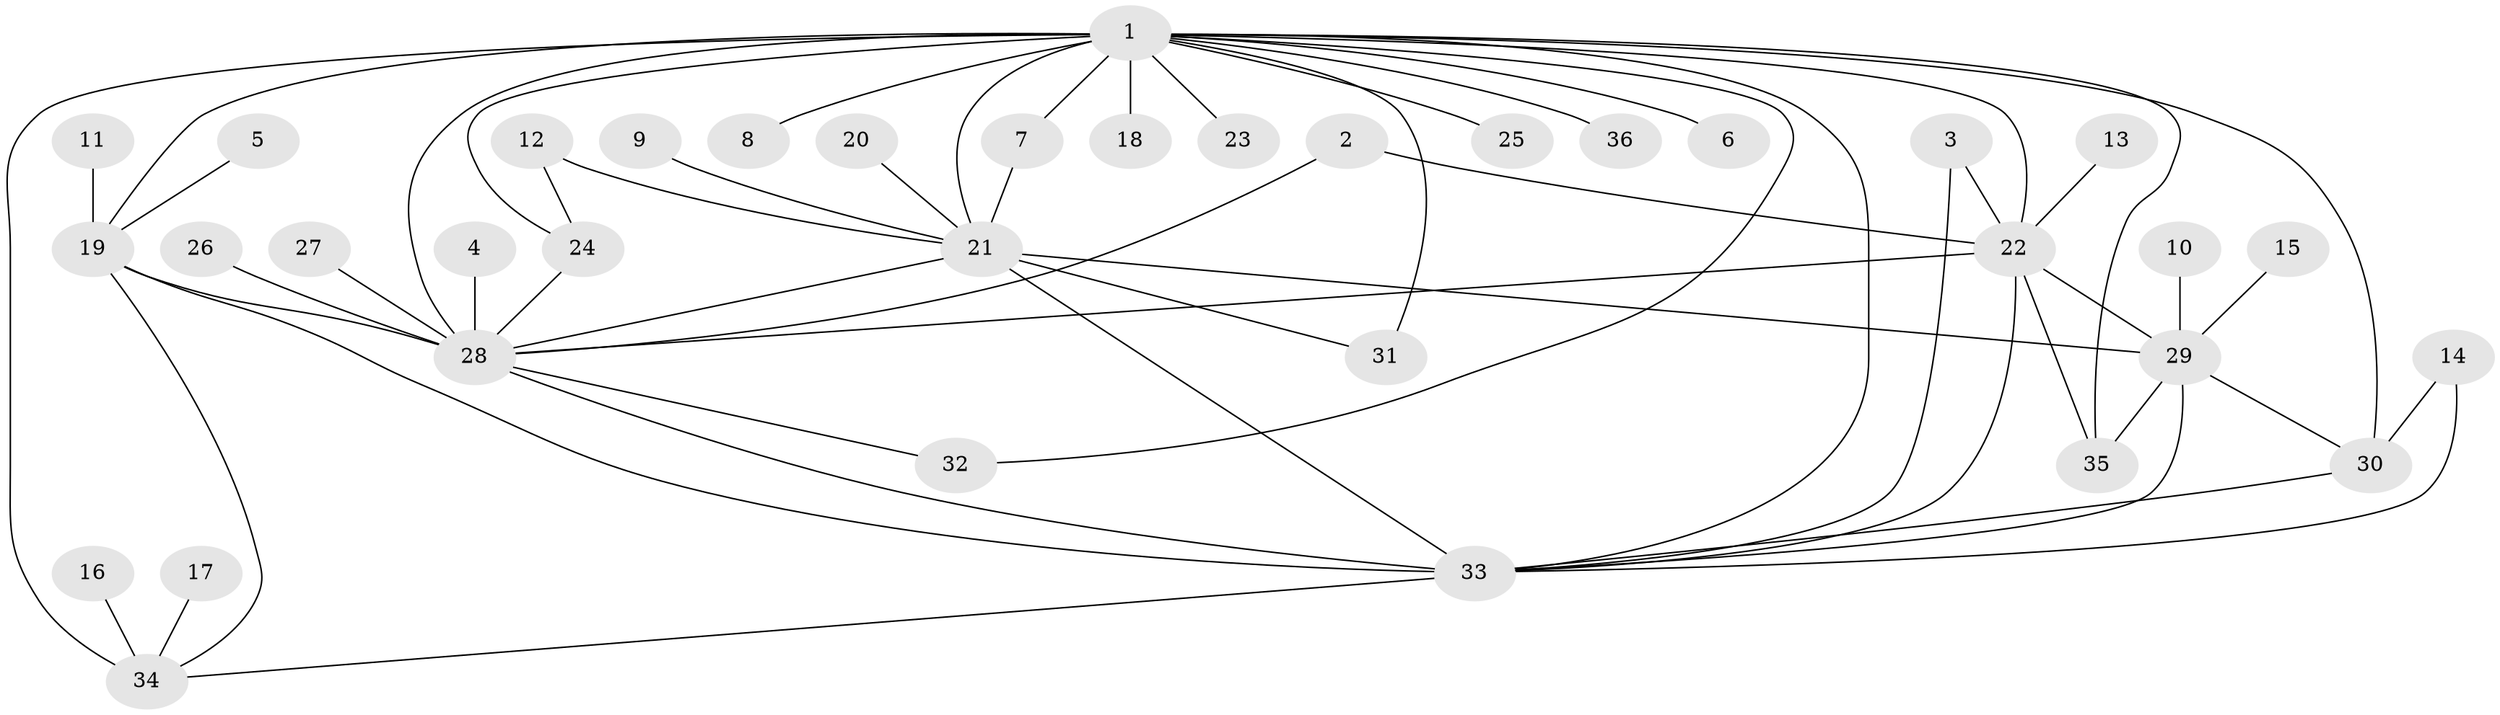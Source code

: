 // original degree distribution, {25: 0.014084507042253521, 4: 0.04225352112676056, 2: 0.19718309859154928, 6: 0.014084507042253521, 13: 0.014084507042253521, 1: 0.4507042253521127, 7: 0.028169014084507043, 8: 0.028169014084507043, 9: 0.014084507042253521, 3: 0.16901408450704225, 5: 0.014084507042253521, 10: 0.014084507042253521}
// Generated by graph-tools (version 1.1) at 2025/26/03/09/25 03:26:05]
// undirected, 36 vertices, 58 edges
graph export_dot {
graph [start="1"]
  node [color=gray90,style=filled];
  1;
  2;
  3;
  4;
  5;
  6;
  7;
  8;
  9;
  10;
  11;
  12;
  13;
  14;
  15;
  16;
  17;
  18;
  19;
  20;
  21;
  22;
  23;
  24;
  25;
  26;
  27;
  28;
  29;
  30;
  31;
  32;
  33;
  34;
  35;
  36;
  1 -- 6 [weight=1.0];
  1 -- 7 [weight=1.0];
  1 -- 8 [weight=1.0];
  1 -- 18 [weight=1.0];
  1 -- 19 [weight=2.0];
  1 -- 21 [weight=2.0];
  1 -- 22 [weight=2.0];
  1 -- 23 [weight=1.0];
  1 -- 24 [weight=1.0];
  1 -- 25 [weight=1.0];
  1 -- 28 [weight=3.0];
  1 -- 30 [weight=2.0];
  1 -- 31 [weight=1.0];
  1 -- 32 [weight=1.0];
  1 -- 33 [weight=1.0];
  1 -- 34 [weight=2.0];
  1 -- 35 [weight=1.0];
  1 -- 36 [weight=1.0];
  2 -- 22 [weight=1.0];
  2 -- 28 [weight=1.0];
  3 -- 22 [weight=1.0];
  3 -- 33 [weight=1.0];
  4 -- 28 [weight=1.0];
  5 -- 19 [weight=1.0];
  7 -- 21 [weight=1.0];
  9 -- 21 [weight=1.0];
  10 -- 29 [weight=1.0];
  11 -- 19 [weight=1.0];
  12 -- 21 [weight=1.0];
  12 -- 24 [weight=1.0];
  13 -- 22 [weight=1.0];
  14 -- 30 [weight=1.0];
  14 -- 33 [weight=1.0];
  15 -- 29 [weight=1.0];
  16 -- 34 [weight=1.0];
  17 -- 34 [weight=1.0];
  19 -- 28 [weight=1.0];
  19 -- 33 [weight=1.0];
  19 -- 34 [weight=1.0];
  20 -- 21 [weight=1.0];
  21 -- 28 [weight=1.0];
  21 -- 29 [weight=1.0];
  21 -- 31 [weight=1.0];
  21 -- 33 [weight=3.0];
  22 -- 28 [weight=1.0];
  22 -- 29 [weight=1.0];
  22 -- 33 [weight=1.0];
  22 -- 35 [weight=1.0];
  24 -- 28 [weight=1.0];
  26 -- 28 [weight=1.0];
  27 -- 28 [weight=1.0];
  28 -- 32 [weight=1.0];
  28 -- 33 [weight=1.0];
  29 -- 30 [weight=1.0];
  29 -- 33 [weight=1.0];
  29 -- 35 [weight=1.0];
  30 -- 33 [weight=1.0];
  33 -- 34 [weight=1.0];
}
